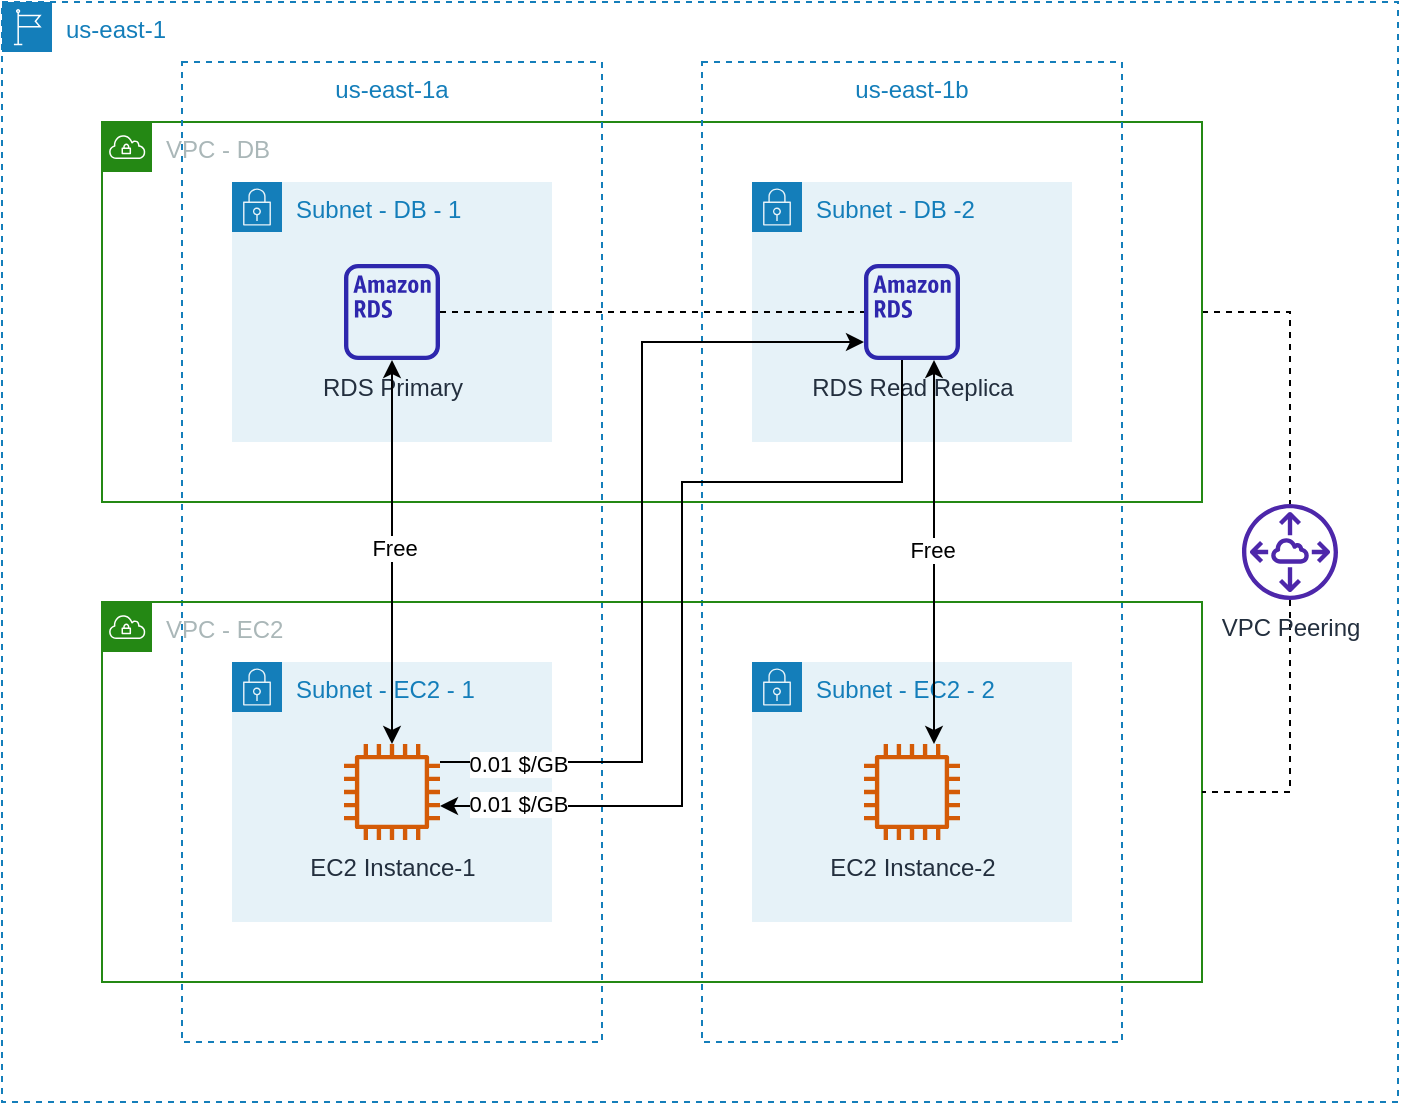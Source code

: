 <mxfile version="16.5.1" type="device"><diagram id="RcqtQmChDTUwhZjZdBg7" name="第 1 页"><mxGraphModel dx="909" dy="680" grid="1" gridSize="10" guides="1" tooltips="1" connect="1" arrows="1" fold="1" page="1" pageScale="1" pageWidth="1169" pageHeight="827" math="0" shadow="0"><root><mxCell id="0"/><mxCell id="1" parent="0"/><mxCell id="9hI8ML1vYJYE-QHV3fwq-38" style="edgeStyle=orthogonalEdgeStyle;rounded=0;orthogonalLoop=1;jettySize=auto;html=1;startArrow=none;startFill=0;endArrow=none;endFill=0;dashed=1;" edge="1" parent="1" source="9hI8ML1vYJYE-QHV3fwq-1" target="9hI8ML1vYJYE-QHV3fwq-37"><mxGeometry relative="1" as="geometry"/></mxCell><mxCell id="9hI8ML1vYJYE-QHV3fwq-1" value="VPC - DB" style="points=[[0,0],[0.25,0],[0.5,0],[0.75,0],[1,0],[1,0.25],[1,0.5],[1,0.75],[1,1],[0.75,1],[0.5,1],[0.25,1],[0,1],[0,0.75],[0,0.5],[0,0.25]];outlineConnect=0;gradientColor=none;html=1;whiteSpace=wrap;fontSize=12;fontStyle=0;container=1;pointerEvents=0;collapsible=0;recursiveResize=0;shape=mxgraph.aws4.group;grIcon=mxgraph.aws4.group_vpc;strokeColor=#248814;fillColor=none;verticalAlign=top;align=left;spacingLeft=30;fontColor=#AAB7B8;dashed=0;" vertex="1" parent="1"><mxGeometry x="120" y="170" width="550" height="190" as="geometry"/></mxCell><mxCell id="9hI8ML1vYJYE-QHV3fwq-2" value="us-east-1" style="points=[[0,0],[0.25,0],[0.5,0],[0.75,0],[1,0],[1,0.25],[1,0.5],[1,0.75],[1,1],[0.75,1],[0.5,1],[0.25,1],[0,1],[0,0.75],[0,0.5],[0,0.25]];outlineConnect=0;gradientColor=none;html=1;whiteSpace=wrap;fontSize=12;fontStyle=0;container=0;pointerEvents=0;collapsible=0;recursiveResize=0;shape=mxgraph.aws4.group;grIcon=mxgraph.aws4.group_region;strokeColor=#147EBA;fillColor=none;verticalAlign=top;align=left;spacingLeft=30;fontColor=#147EBA;dashed=1;" vertex="1" parent="1"><mxGeometry x="70" y="110" width="698" height="550" as="geometry"/></mxCell><mxCell id="9hI8ML1vYJYE-QHV3fwq-3" value="us-east-1b" style="fillColor=none;strokeColor=#147EBA;dashed=1;verticalAlign=top;fontStyle=0;fontColor=#147EBA;" vertex="1" parent="1"><mxGeometry x="420" y="140" width="210" height="490" as="geometry"/></mxCell><mxCell id="9hI8ML1vYJYE-QHV3fwq-4" value="Subnet - DB -2" style="points=[[0,0],[0.25,0],[0.5,0],[0.75,0],[1,0],[1,0.25],[1,0.5],[1,0.75],[1,1],[0.75,1],[0.5,1],[0.25,1],[0,1],[0,0.75],[0,0.5],[0,0.25]];outlineConnect=0;gradientColor=none;html=1;whiteSpace=wrap;fontSize=12;fontStyle=0;container=0;pointerEvents=0;collapsible=0;recursiveResize=0;shape=mxgraph.aws4.group;grIcon=mxgraph.aws4.group_security_group;grStroke=0;strokeColor=#147EBA;fillColor=#E6F2F8;verticalAlign=top;align=left;spacingLeft=30;fontColor=#147EBA;dashed=0;" vertex="1" parent="1"><mxGeometry x="445" y="200" width="160" height="130" as="geometry"/></mxCell><mxCell id="9hI8ML1vYJYE-QHV3fwq-5" value="us-east-1a" style="fillColor=none;strokeColor=#147EBA;dashed=1;verticalAlign=top;fontStyle=0;fontColor=#147EBA;" vertex="1" parent="1"><mxGeometry x="160" y="140" width="210" height="490" as="geometry"/></mxCell><mxCell id="9hI8ML1vYJYE-QHV3fwq-7" value="Subnet - DB - 1" style="points=[[0,0],[0.25,0],[0.5,0],[0.75,0],[1,0],[1,0.25],[1,0.5],[1,0.75],[1,1],[0.75,1],[0.5,1],[0.25,1],[0,1],[0,0.75],[0,0.5],[0,0.25]];outlineConnect=0;gradientColor=none;html=1;whiteSpace=wrap;fontSize=12;fontStyle=0;container=0;pointerEvents=0;collapsible=0;recursiveResize=0;shape=mxgraph.aws4.group;grIcon=mxgraph.aws4.group_security_group;grStroke=0;strokeColor=#147EBA;fillColor=#E6F2F8;verticalAlign=top;align=left;spacingLeft=30;fontColor=#147EBA;dashed=0;" vertex="1" parent="1"><mxGeometry x="185" y="200" width="160" height="130" as="geometry"/></mxCell><mxCell id="9hI8ML1vYJYE-QHV3fwq-8" style="edgeStyle=orthogonalEdgeStyle;rounded=0;orthogonalLoop=1;jettySize=auto;html=1;endArrow=none;endFill=0;dashed=1;" edge="1" parent="1" source="9hI8ML1vYJYE-QHV3fwq-9" target="9hI8ML1vYJYE-QHV3fwq-14"><mxGeometry relative="1" as="geometry"/></mxCell><mxCell id="9hI8ML1vYJYE-QHV3fwq-9" value="RDS Primary" style="sketch=0;outlineConnect=0;fontColor=#232F3E;gradientColor=none;fillColor=#2E27AD;strokeColor=none;dashed=0;verticalLabelPosition=bottom;verticalAlign=top;align=center;html=1;fontSize=12;fontStyle=0;aspect=fixed;pointerEvents=1;shape=mxgraph.aws4.rds_instance_alt;" vertex="1" parent="1"><mxGeometry x="241" y="241" width="48" height="48" as="geometry"/></mxCell><mxCell id="9hI8ML1vYJYE-QHV3fwq-14" value="RDS Read Replica" style="sketch=0;outlineConnect=0;fontColor=#232F3E;gradientColor=none;fillColor=#2E27AD;strokeColor=none;dashed=0;verticalLabelPosition=bottom;verticalAlign=top;align=center;html=1;fontSize=12;fontStyle=0;aspect=fixed;pointerEvents=1;shape=mxgraph.aws4.rds_instance_alt;" vertex="1" parent="1"><mxGeometry x="501" y="241" width="48" height="48" as="geometry"/></mxCell><mxCell id="9hI8ML1vYJYE-QHV3fwq-24" value="VPC - EC2" style="points=[[0,0],[0.25,0],[0.5,0],[0.75,0],[1,0],[1,0.25],[1,0.5],[1,0.75],[1,1],[0.75,1],[0.5,1],[0.25,1],[0,1],[0,0.75],[0,0.5],[0,0.25]];outlineConnect=0;gradientColor=none;html=1;whiteSpace=wrap;fontSize=12;fontStyle=0;container=0;pointerEvents=0;collapsible=0;recursiveResize=0;shape=mxgraph.aws4.group;grIcon=mxgraph.aws4.group_vpc;strokeColor=#248814;fillColor=none;verticalAlign=top;align=left;spacingLeft=30;fontColor=#AAB7B8;dashed=0;" vertex="1" parent="1"><mxGeometry x="120" y="410" width="550" height="190" as="geometry"/></mxCell><mxCell id="9hI8ML1vYJYE-QHV3fwq-25" value="Subnet - EC2 - 1" style="points=[[0,0],[0.25,0],[0.5,0],[0.75,0],[1,0],[1,0.25],[1,0.5],[1,0.75],[1,1],[0.75,1],[0.5,1],[0.25,1],[0,1],[0,0.75],[0,0.5],[0,0.25]];outlineConnect=0;gradientColor=none;html=1;whiteSpace=wrap;fontSize=12;fontStyle=0;container=0;pointerEvents=0;collapsible=0;recursiveResize=0;shape=mxgraph.aws4.group;grIcon=mxgraph.aws4.group_security_group;grStroke=0;strokeColor=#147EBA;fillColor=#E6F2F8;verticalAlign=top;align=left;spacingLeft=30;fontColor=#147EBA;dashed=0;" vertex="1" parent="1"><mxGeometry x="185" y="440" width="160" height="130" as="geometry"/></mxCell><mxCell id="9hI8ML1vYJYE-QHV3fwq-26" value="Subnet - EC2 - 2" style="points=[[0,0],[0.25,0],[0.5,0],[0.75,0],[1,0],[1,0.25],[1,0.5],[1,0.75],[1,1],[0.75,1],[0.5,1],[0.25,1],[0,1],[0,0.75],[0,0.5],[0,0.25]];outlineConnect=0;gradientColor=none;html=1;whiteSpace=wrap;fontSize=12;fontStyle=0;container=0;pointerEvents=0;collapsible=0;recursiveResize=0;shape=mxgraph.aws4.group;grIcon=mxgraph.aws4.group_security_group;grStroke=0;strokeColor=#147EBA;fillColor=#E6F2F8;verticalAlign=top;align=left;spacingLeft=30;fontColor=#147EBA;dashed=0;" vertex="1" parent="1"><mxGeometry x="445" y="440" width="160" height="130" as="geometry"/></mxCell><mxCell id="9hI8ML1vYJYE-QHV3fwq-33" style="edgeStyle=orthogonalEdgeStyle;rounded=0;orthogonalLoop=1;jettySize=auto;html=1;startArrow=none;startFill=0;" edge="1" parent="1" source="9hI8ML1vYJYE-QHV3fwq-27" target="9hI8ML1vYJYE-QHV3fwq-14"><mxGeometry relative="1" as="geometry"><Array as="points"><mxPoint x="390" y="490"/><mxPoint x="390" y="280"/></Array></mxGeometry></mxCell><mxCell id="9hI8ML1vYJYE-QHV3fwq-35" value="0.01 $/GB" style="edgeLabel;html=1;align=center;verticalAlign=middle;resizable=0;points=[];" vertex="1" connectable="0" parent="9hI8ML1vYJYE-QHV3fwq-33"><mxGeometry x="-0.86" y="-1" relative="1" as="geometry"><mxPoint x="9" as="offset"/></mxGeometry></mxCell><mxCell id="9hI8ML1vYJYE-QHV3fwq-27" value="EC2 Instance-1" style="sketch=0;outlineConnect=0;fontColor=#232F3E;gradientColor=none;fillColor=#D45B07;strokeColor=none;dashed=0;verticalLabelPosition=bottom;verticalAlign=top;align=center;html=1;fontSize=12;fontStyle=0;aspect=fixed;pointerEvents=1;shape=mxgraph.aws4.instance2;" vertex="1" parent="1"><mxGeometry x="241" y="481" width="48" height="48" as="geometry"/></mxCell><mxCell id="9hI8ML1vYJYE-QHV3fwq-28" value="EC2 Instance-2" style="sketch=0;outlineConnect=0;fontColor=#232F3E;gradientColor=none;fillColor=#D45B07;strokeColor=none;dashed=0;verticalLabelPosition=bottom;verticalAlign=top;align=center;html=1;fontSize=12;fontStyle=0;aspect=fixed;pointerEvents=1;shape=mxgraph.aws4.instance2;" vertex="1" parent="1"><mxGeometry x="501" y="481" width="48" height="48" as="geometry"/></mxCell><mxCell id="9hI8ML1vYJYE-QHV3fwq-29" style="edgeStyle=orthogonalEdgeStyle;rounded=0;orthogonalLoop=1;jettySize=auto;html=1;startArrow=classic;startFill=1;" edge="1" parent="1" source="9hI8ML1vYJYE-QHV3fwq-9" target="9hI8ML1vYJYE-QHV3fwq-27"><mxGeometry relative="1" as="geometry"/></mxCell><mxCell id="9hI8ML1vYJYE-QHV3fwq-31" value="Free" style="edgeLabel;html=1;align=center;verticalAlign=middle;resizable=0;points=[];" vertex="1" connectable="0" parent="9hI8ML1vYJYE-QHV3fwq-29"><mxGeometry x="-0.021" y="1" relative="1" as="geometry"><mxPoint as="offset"/></mxGeometry></mxCell><mxCell id="9hI8ML1vYJYE-QHV3fwq-30" style="edgeStyle=orthogonalEdgeStyle;rounded=0;orthogonalLoop=1;jettySize=auto;html=1;startArrow=classic;startFill=1;" edge="1" parent="1"><mxGeometry relative="1" as="geometry"><mxPoint x="536" y="289" as="sourcePoint"/><mxPoint x="536" y="481" as="targetPoint"/></mxGeometry></mxCell><mxCell id="9hI8ML1vYJYE-QHV3fwq-32" value="Free" style="edgeLabel;html=1;align=center;verticalAlign=middle;resizable=0;points=[];" vertex="1" connectable="0" parent="9hI8ML1vYJYE-QHV3fwq-30"><mxGeometry x="-0.01" y="-1" relative="1" as="geometry"><mxPoint as="offset"/></mxGeometry></mxCell><mxCell id="9hI8ML1vYJYE-QHV3fwq-34" style="edgeStyle=orthogonalEdgeStyle;rounded=0;orthogonalLoop=1;jettySize=auto;html=1;startArrow=none;startFill=0;" edge="1" parent="1" source="9hI8ML1vYJYE-QHV3fwq-14" target="9hI8ML1vYJYE-QHV3fwq-27"><mxGeometry relative="1" as="geometry"><Array as="points"><mxPoint x="520" y="350"/><mxPoint x="410" y="350"/><mxPoint x="410" y="512"/></Array></mxGeometry></mxCell><mxCell id="9hI8ML1vYJYE-QHV3fwq-36" value="0.01 $/GB" style="edgeLabel;html=1;align=center;verticalAlign=middle;resizable=0;points=[];" vertex="1" connectable="0" parent="9hI8ML1vYJYE-QHV3fwq-34"><mxGeometry x="0.865" y="3" relative="1" as="geometry"><mxPoint x="8" y="-4" as="offset"/></mxGeometry></mxCell><mxCell id="9hI8ML1vYJYE-QHV3fwq-39" style="edgeStyle=orthogonalEdgeStyle;rounded=0;orthogonalLoop=1;jettySize=auto;html=1;entryX=1;entryY=0.5;entryDx=0;entryDy=0;startArrow=none;startFill=0;endArrow=none;endFill=0;dashed=1;" edge="1" parent="1" source="9hI8ML1vYJYE-QHV3fwq-37" target="9hI8ML1vYJYE-QHV3fwq-24"><mxGeometry relative="1" as="geometry"><Array as="points"><mxPoint x="714" y="505"/></Array></mxGeometry></mxCell><mxCell id="9hI8ML1vYJYE-QHV3fwq-37" value="VPC Peering" style="sketch=0;outlineConnect=0;fontColor=#232F3E;gradientColor=none;fillColor=#4D27AA;strokeColor=none;dashed=0;verticalLabelPosition=bottom;verticalAlign=top;align=center;html=1;fontSize=12;fontStyle=0;aspect=fixed;pointerEvents=1;shape=mxgraph.aws4.peering;" vertex="1" parent="1"><mxGeometry x="690" y="361" width="48" height="48" as="geometry"/></mxCell></root></mxGraphModel></diagram></mxfile>